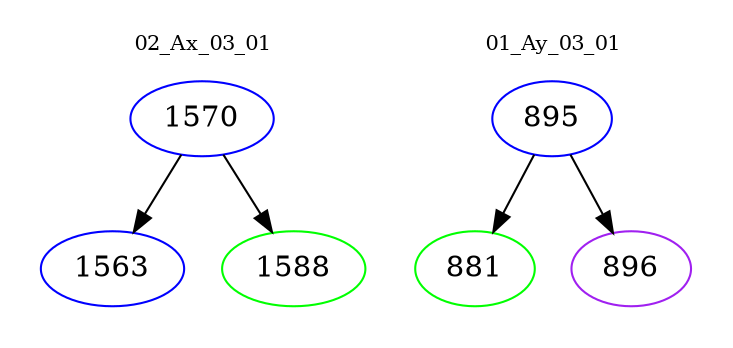 digraph{
subgraph cluster_0 {
color = white
label = "02_Ax_03_01";
fontsize=10;
T0_1570 [label="1570", color="blue"]
T0_1570 -> T0_1563 [color="black"]
T0_1563 [label="1563", color="blue"]
T0_1570 -> T0_1588 [color="black"]
T0_1588 [label="1588", color="green"]
}
subgraph cluster_1 {
color = white
label = "01_Ay_03_01";
fontsize=10;
T1_895 [label="895", color="blue"]
T1_895 -> T1_881 [color="black"]
T1_881 [label="881", color="green"]
T1_895 -> T1_896 [color="black"]
T1_896 [label="896", color="purple"]
}
}
